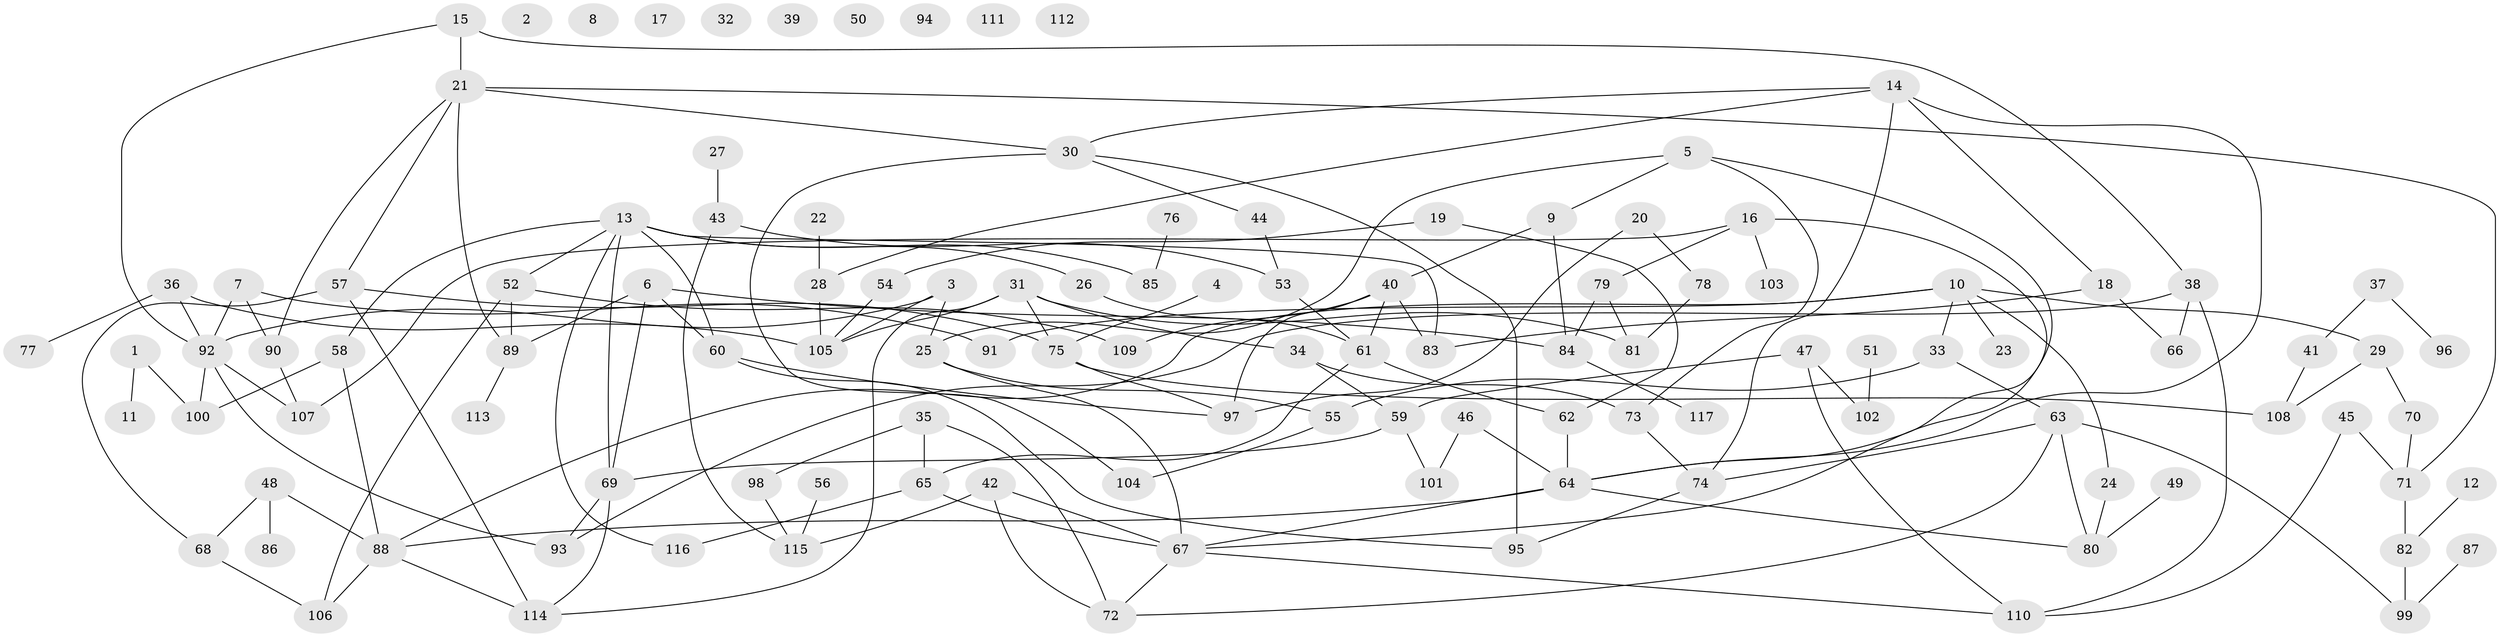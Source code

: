 // coarse degree distribution, {0: 0.15517241379310345, 6: 0.08620689655172414, 2: 0.13793103448275862, 1: 0.15517241379310345, 3: 0.2413793103448276, 9: 0.034482758620689655, 5: 0.10344827586206896, 10: 0.017241379310344827, 8: 0.034482758620689655, 7: 0.017241379310344827, 4: 0.017241379310344827}
// Generated by graph-tools (version 1.1) at 2025/42/03/04/25 21:42:52]
// undirected, 117 vertices, 166 edges
graph export_dot {
graph [start="1"]
  node [color=gray90,style=filled];
  1;
  2;
  3;
  4;
  5;
  6;
  7;
  8;
  9;
  10;
  11;
  12;
  13;
  14;
  15;
  16;
  17;
  18;
  19;
  20;
  21;
  22;
  23;
  24;
  25;
  26;
  27;
  28;
  29;
  30;
  31;
  32;
  33;
  34;
  35;
  36;
  37;
  38;
  39;
  40;
  41;
  42;
  43;
  44;
  45;
  46;
  47;
  48;
  49;
  50;
  51;
  52;
  53;
  54;
  55;
  56;
  57;
  58;
  59;
  60;
  61;
  62;
  63;
  64;
  65;
  66;
  67;
  68;
  69;
  70;
  71;
  72;
  73;
  74;
  75;
  76;
  77;
  78;
  79;
  80;
  81;
  82;
  83;
  84;
  85;
  86;
  87;
  88;
  89;
  90;
  91;
  92;
  93;
  94;
  95;
  96;
  97;
  98;
  99;
  100;
  101;
  102;
  103;
  104;
  105;
  106;
  107;
  108;
  109;
  110;
  111;
  112;
  113;
  114;
  115;
  116;
  117;
  1 -- 11;
  1 -- 100;
  3 -- 25;
  3 -- 92;
  3 -- 105;
  4 -- 75;
  5 -- 9;
  5 -- 25;
  5 -- 64;
  5 -- 73;
  6 -- 60;
  6 -- 69;
  6 -- 84;
  6 -- 89;
  7 -- 90;
  7 -- 91;
  7 -- 92;
  9 -- 40;
  9 -- 84;
  10 -- 23;
  10 -- 24;
  10 -- 29;
  10 -- 33;
  10 -- 88;
  10 -- 91;
  12 -- 82;
  13 -- 26;
  13 -- 52;
  13 -- 58;
  13 -- 60;
  13 -- 69;
  13 -- 83;
  13 -- 85;
  13 -- 116;
  14 -- 18;
  14 -- 28;
  14 -- 30;
  14 -- 64;
  14 -- 74;
  15 -- 21;
  15 -- 38;
  15 -- 92;
  16 -- 67;
  16 -- 79;
  16 -- 103;
  16 -- 107;
  18 -- 66;
  18 -- 83;
  19 -- 54;
  19 -- 62;
  20 -- 78;
  20 -- 97;
  21 -- 30;
  21 -- 57;
  21 -- 71;
  21 -- 89;
  21 -- 90;
  22 -- 28;
  24 -- 80;
  25 -- 55;
  25 -- 67;
  26 -- 61;
  27 -- 43;
  28 -- 105;
  29 -- 70;
  29 -- 108;
  30 -- 44;
  30 -- 95;
  30 -- 104;
  31 -- 34;
  31 -- 75;
  31 -- 81;
  31 -- 105;
  31 -- 114;
  33 -- 55;
  33 -- 63;
  34 -- 59;
  34 -- 73;
  35 -- 65;
  35 -- 72;
  35 -- 98;
  36 -- 77;
  36 -- 92;
  36 -- 105;
  37 -- 41;
  37 -- 96;
  38 -- 66;
  38 -- 93;
  38 -- 110;
  40 -- 61;
  40 -- 83;
  40 -- 97;
  40 -- 109;
  41 -- 108;
  42 -- 67;
  42 -- 72;
  42 -- 115;
  43 -- 53;
  43 -- 115;
  44 -- 53;
  45 -- 71;
  45 -- 110;
  46 -- 64;
  46 -- 101;
  47 -- 59;
  47 -- 102;
  47 -- 110;
  48 -- 68;
  48 -- 86;
  48 -- 88;
  49 -- 80;
  51 -- 102;
  52 -- 89;
  52 -- 106;
  52 -- 109;
  53 -- 61;
  54 -- 105;
  55 -- 104;
  56 -- 115;
  57 -- 68;
  57 -- 75;
  57 -- 114;
  58 -- 88;
  58 -- 100;
  59 -- 69;
  59 -- 101;
  60 -- 95;
  60 -- 97;
  61 -- 62;
  61 -- 65;
  62 -- 64;
  63 -- 72;
  63 -- 74;
  63 -- 80;
  63 -- 99;
  64 -- 67;
  64 -- 80;
  64 -- 88;
  65 -- 67;
  65 -- 116;
  67 -- 72;
  67 -- 110;
  68 -- 106;
  69 -- 93;
  69 -- 114;
  70 -- 71;
  71 -- 82;
  73 -- 74;
  74 -- 95;
  75 -- 97;
  75 -- 108;
  76 -- 85;
  78 -- 81;
  79 -- 81;
  79 -- 84;
  82 -- 99;
  84 -- 117;
  87 -- 99;
  88 -- 106;
  88 -- 114;
  89 -- 113;
  90 -- 107;
  92 -- 93;
  92 -- 100;
  92 -- 107;
  98 -- 115;
}
